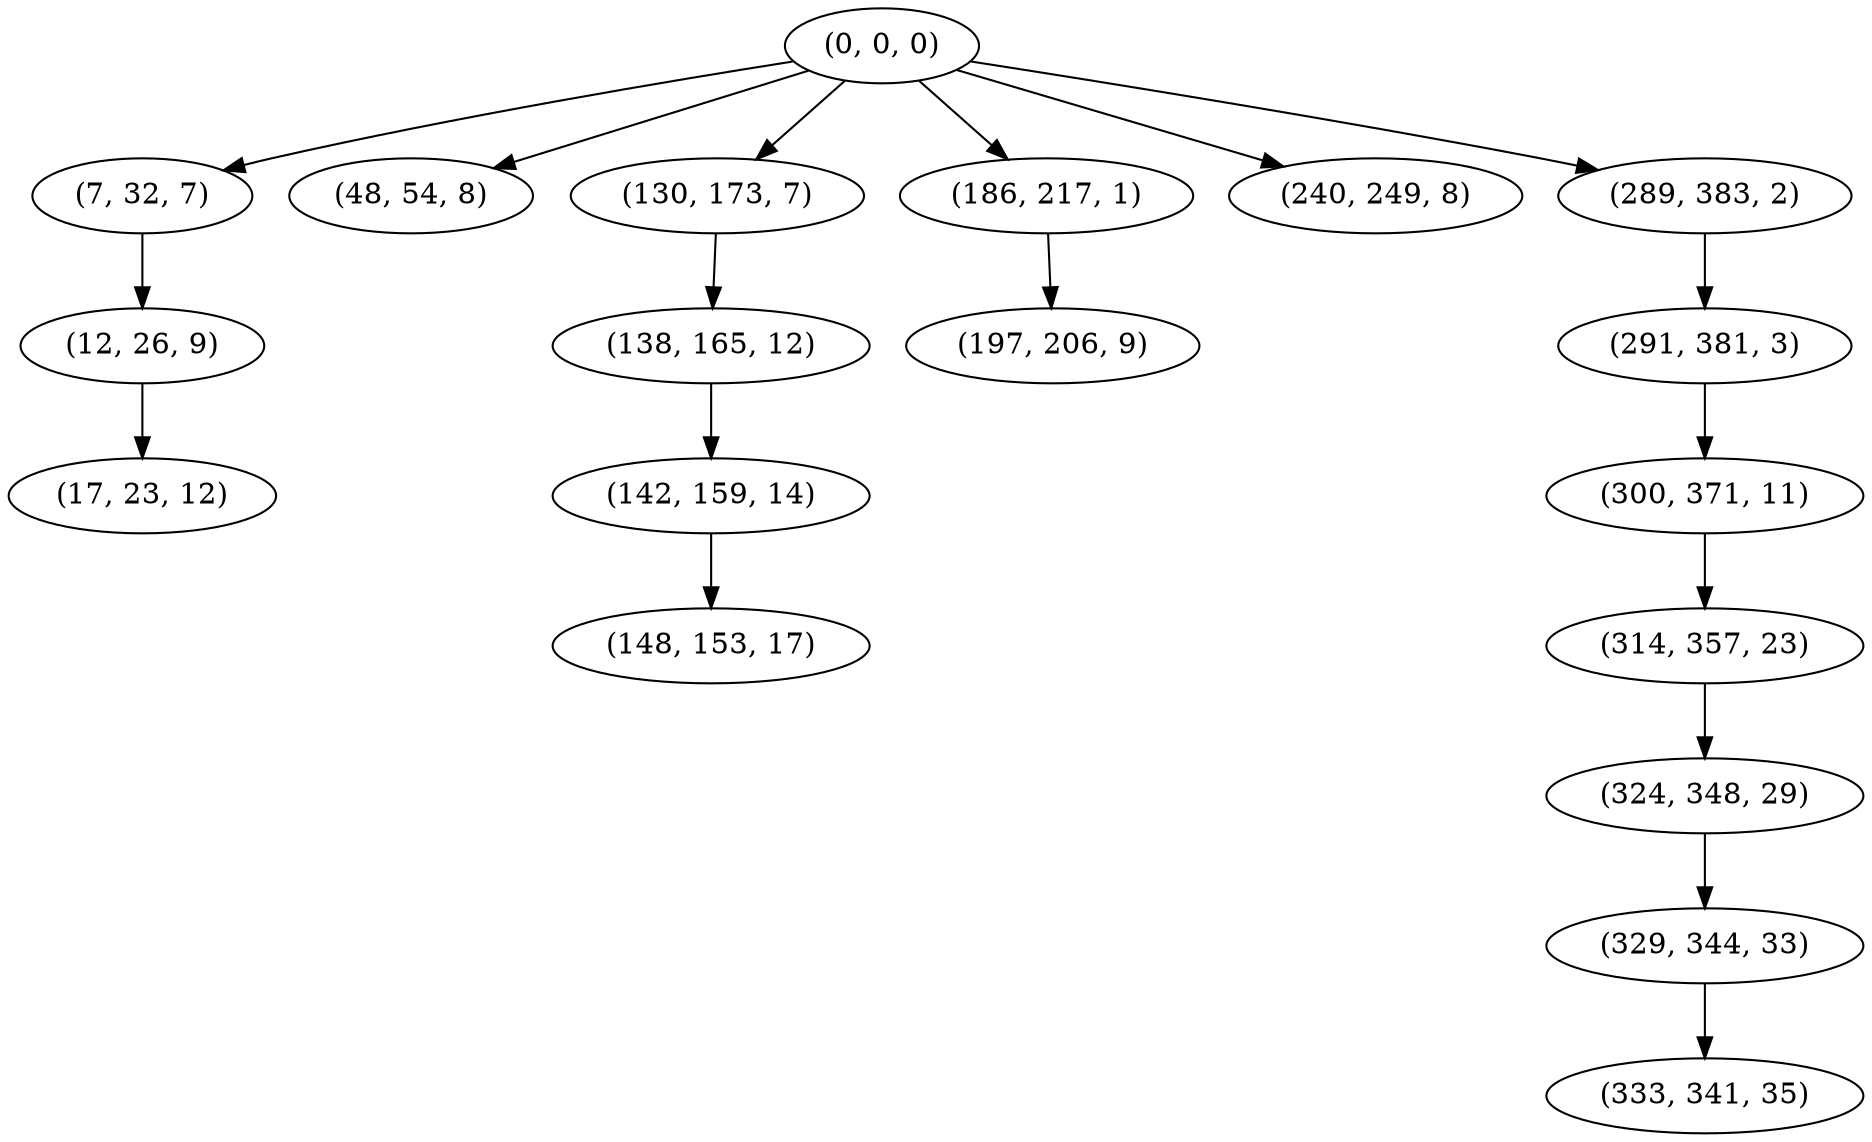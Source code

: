 digraph tree {
    "(0, 0, 0)";
    "(7, 32, 7)";
    "(12, 26, 9)";
    "(17, 23, 12)";
    "(48, 54, 8)";
    "(130, 173, 7)";
    "(138, 165, 12)";
    "(142, 159, 14)";
    "(148, 153, 17)";
    "(186, 217, 1)";
    "(197, 206, 9)";
    "(240, 249, 8)";
    "(289, 383, 2)";
    "(291, 381, 3)";
    "(300, 371, 11)";
    "(314, 357, 23)";
    "(324, 348, 29)";
    "(329, 344, 33)";
    "(333, 341, 35)";
    "(0, 0, 0)" -> "(7, 32, 7)";
    "(0, 0, 0)" -> "(48, 54, 8)";
    "(0, 0, 0)" -> "(130, 173, 7)";
    "(0, 0, 0)" -> "(186, 217, 1)";
    "(0, 0, 0)" -> "(240, 249, 8)";
    "(0, 0, 0)" -> "(289, 383, 2)";
    "(7, 32, 7)" -> "(12, 26, 9)";
    "(12, 26, 9)" -> "(17, 23, 12)";
    "(130, 173, 7)" -> "(138, 165, 12)";
    "(138, 165, 12)" -> "(142, 159, 14)";
    "(142, 159, 14)" -> "(148, 153, 17)";
    "(186, 217, 1)" -> "(197, 206, 9)";
    "(289, 383, 2)" -> "(291, 381, 3)";
    "(291, 381, 3)" -> "(300, 371, 11)";
    "(300, 371, 11)" -> "(314, 357, 23)";
    "(314, 357, 23)" -> "(324, 348, 29)";
    "(324, 348, 29)" -> "(329, 344, 33)";
    "(329, 344, 33)" -> "(333, 341, 35)";
}

